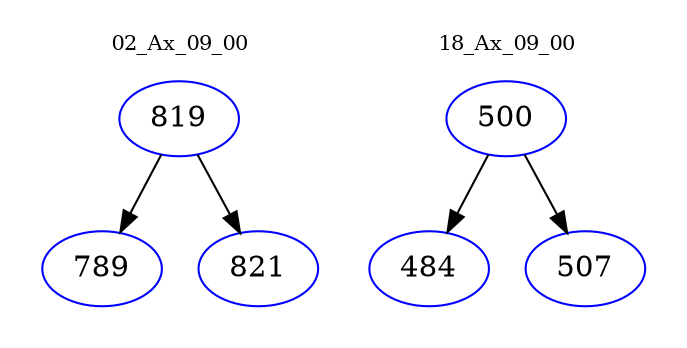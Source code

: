 digraph{
subgraph cluster_0 {
color = white
label = "02_Ax_09_00";
fontsize=10;
T0_819 [label="819", color="blue"]
T0_819 -> T0_789 [color="black"]
T0_789 [label="789", color="blue"]
T0_819 -> T0_821 [color="black"]
T0_821 [label="821", color="blue"]
}
subgraph cluster_1 {
color = white
label = "18_Ax_09_00";
fontsize=10;
T1_500 [label="500", color="blue"]
T1_500 -> T1_484 [color="black"]
T1_484 [label="484", color="blue"]
T1_500 -> T1_507 [color="black"]
T1_507 [label="507", color="blue"]
}
}
